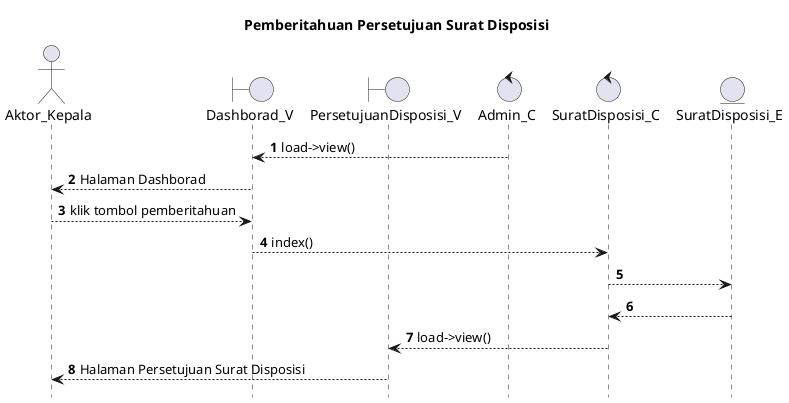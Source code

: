 @startuml

autonumber
hide footbox
title Pemberitahuan Persetujuan Surat Disposisi

Actor Aktor_Kepala
boundary Dashborad_V
boundary PersetujuanDisposisi_V
control Admin_C
control SuratDisposisi_C
Entity SuratDisposisi_E

Admin_C --> Dashborad_V: load->view()
Dashborad_V --> Aktor_Kepala: Halaman Dashborad
Aktor_Kepala --> Dashborad_V: klik tombol pemberitahuan
Dashborad_V --> SuratDisposisi_C: index()
SuratDisposisi_C --> SuratDisposisi_E:
    
    SuratDisposisi_E --> SuratDisposisi_C:
    SuratDisposisi_C --> PersetujuanDisposisi_V: load->view()
    PersetujuanDisposisi_V --> Aktor_Kepala: Halaman Persetujuan Surat Disposisi

@enduml